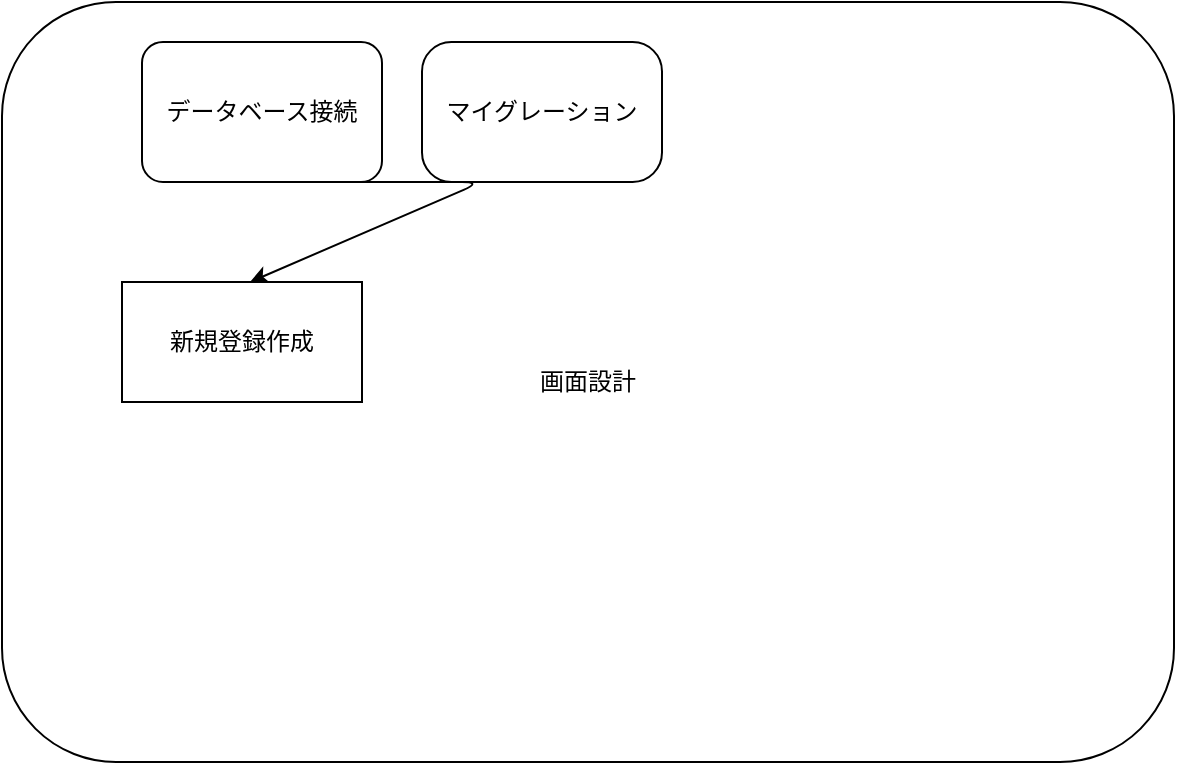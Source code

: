 <mxfile>
    <diagram id="s71ZBn5WfOWn5VJzM4mf" name="ページ1">
        <mxGraphModel dx="942" dy="563" grid="1" gridSize="10" guides="1" tooltips="1" connect="1" arrows="1" fold="1" page="1" pageScale="1" pageWidth="827" pageHeight="1169" math="0" shadow="0">
            <root>
                <mxCell id="0"/>
                <mxCell id="1" parent="0"/>
                <mxCell id="2" value="画面設計" style="rounded=1;whiteSpace=wrap;html=1;" vertex="1" parent="1">
                    <mxGeometry x="70" y="90" width="586" height="380" as="geometry"/>
                </mxCell>
                <mxCell id="10" style="edgeStyle=none;html=1;exitX=0.5;exitY=1;exitDx=0;exitDy=0;" edge="1" parent="1" source="3">
                    <mxGeometry relative="1" as="geometry">
                        <mxPoint x="194" y="230" as="targetPoint"/>
                        <Array as="points">
                            <mxPoint x="310" y="180"/>
                        </Array>
                    </mxGeometry>
                </mxCell>
                <mxCell id="3" value="データベース接続" style="rounded=1;whiteSpace=wrap;html=1;" vertex="1" parent="1">
                    <mxGeometry x="140" y="110" width="120" height="70" as="geometry"/>
                </mxCell>
                <mxCell id="4" value="マイグレーション" style="rounded=1;whiteSpace=wrap;html=1;arcSize=21;" vertex="1" parent="1">
                    <mxGeometry x="280" y="110" width="120" height="70" as="geometry"/>
                </mxCell>
                <mxCell id="7" value="新規登録作成" style="rounded=0;whiteSpace=wrap;html=1;" vertex="1" parent="1">
                    <mxGeometry x="130" y="230" width="120" height="60" as="geometry"/>
                </mxCell>
            </root>
        </mxGraphModel>
    </diagram>
</mxfile>